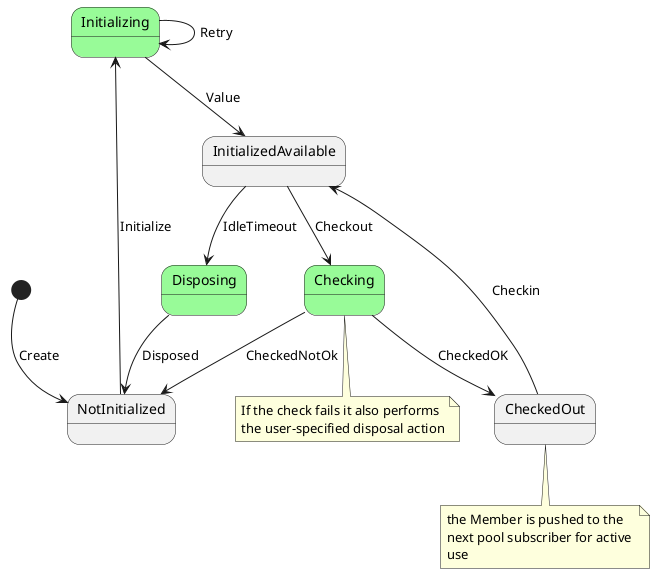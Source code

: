 @startuml

state Initializing #palegreen {
}
state Checking #palegreen {
}
state Disposing #palegreen {
}

[*] --> NotInitialized: Create
NotInitialized --> Initializing: Initialize
Initializing --> InitializedAvailable: Value
Initializing --> Initializing: Retry
InitializedAvailable --> Checking: Checkout
Checking --> NotInitialized: CheckedNotOk
Checking --> CheckedOut: CheckedOK
InitializedAvailable --> Disposing: IdleTimeout 
Disposing --> NotInitialized: Disposed
CheckedOut --> InitializedAvailable: Checkin

note bottom of Checking
  If the check fails it also performs
  the user-specified disposal action
end note

note bottom of CheckedOut
  the Member is pushed to the 
  next pool subscriber for active 
  use
end note

@enduml


